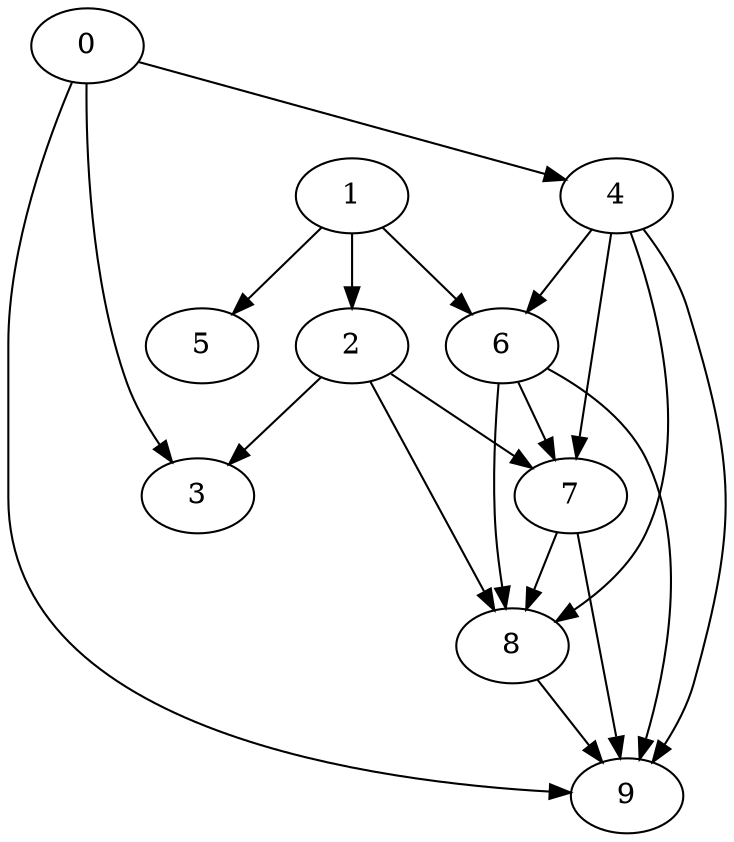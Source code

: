digraph " Output " {
5           [Weight=7,Start=33,Processor=0];
3           [Weight=10,Start=40,Processor=1];
0           [Weight=6,Start=0,Processor=2];
0 -> 3      [Weight = 34];
0 -> 4      [Weight = 24];
0 -> 9      [Weight = 44];
4           [Weight=3,Start=6,Processor=2];
4 -> 6      [Weight = 10];
4 -> 7      [Weight = 48];
4 -> 8      [Weight = 48];
4 -> 9      [Weight = 39];
1           [Weight=5,Start=9,Processor=2];
1 -> 2      [Weight = 48];
1 -> 5      [Weight = 19];
1 -> 6      [Weight = 39];
2           [Weight=5,Start=14,Processor=2];
2 -> 3      [Weight = 10];
2 -> 7      [Weight = 48];
2 -> 8      [Weight = 48];
6           [Weight=8,Start=19,Processor=2];
6 -> 7      [Weight = 15];
6 -> 8      [Weight = 39];
6 -> 9      [Weight = 29];
7           [Weight=3,Start=27,Processor=2];
7 -> 8      [Weight = 15];
7 -> 9      [Weight = 34];
8           [Weight=8,Start=30,Processor=2];
8 -> 9      [Weight = 39];
9           [Weight=8,Start=38,Processor=2];

}